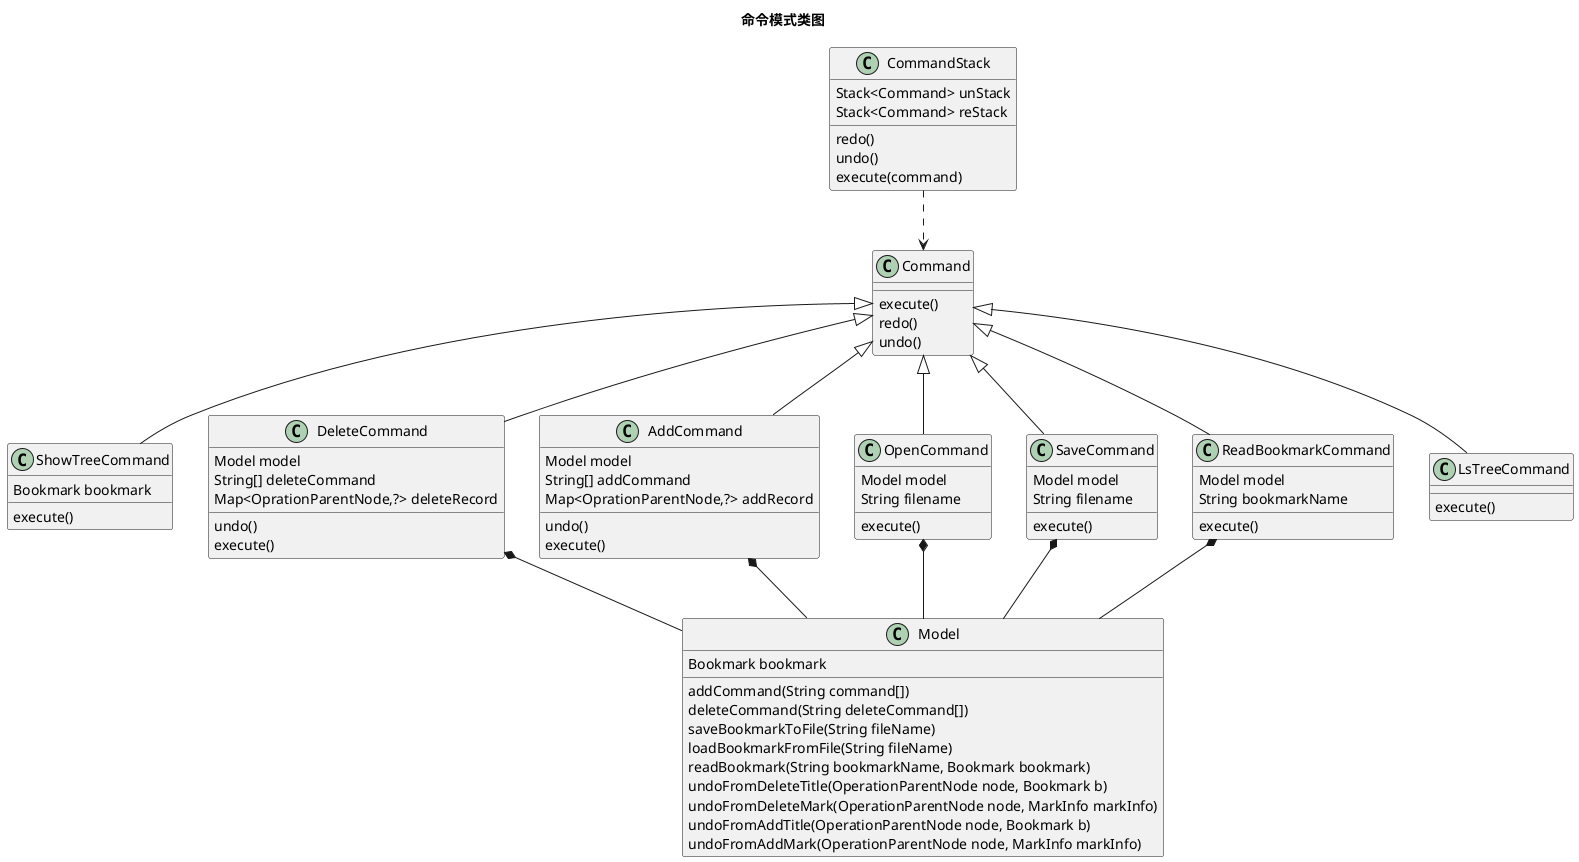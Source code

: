 @startuml
'https://plantuml.com/class-diagram

title 命令模式类图
class CommandStack{
Stack<Command> unStack
Stack<Command> reStack
redo()
undo()
execute(command)
}

class Command{
execute()
redo()
undo()
}

'CommandStack会有多个Command
CommandStack ..> Command
class ShowTreeCommand{
Bookmark bookmark

execute()

}

class DeleteCommand{
Model model
String[] deleteCommand
Map<OprationParentNode,?> deleteRecord
undo()
execute()
}

class AddCommand{
Model model
String[] addCommand
Map<OprationParentNode,?> addRecord
undo()
execute()
}

class OpenCommand{
Model model
String filename
execute()
}

class SaveCommand{
Model model
String filename
execute()
}

class ReadBookmarkCommand{
Model model
String bookmarkName
execute()
}

class LsTreeCommand{
execute()
}

class Model{
Bookmark bookmark
addCommand(String command[])
deleteCommand(String deleteCommand[])
saveBookmarkToFile(String fileName)
loadBookmarkFromFile(String fileName)
readBookmark(String bookmarkName, Bookmark bookmark)
undoFromDeleteTitle(OperationParentNode node, Bookmark b)
undoFromDeleteMark(OperationParentNode node, MarkInfo markInfo)
undoFromAddTitle(OperationParentNode node, Bookmark b)
undoFromAddMark(OperationParentNode node, MarkInfo markInfo)
}

'继承关系
Command <|-- DeleteCommand
Command <|-- AddCommand
Command <|-- OpenCommand
Command <|-- SaveCommand
Command <|-- ReadBookmarkCommand
Command <|-- LsTreeCommand
Command <|-- ShowTreeCommand

'关联关系
DeleteCommand *-- Model
AddCommand *-- Model
OpenCommand *-- Model
SaveCommand *-- Model
ReadBookmarkCommand *-- Model


@enduml
